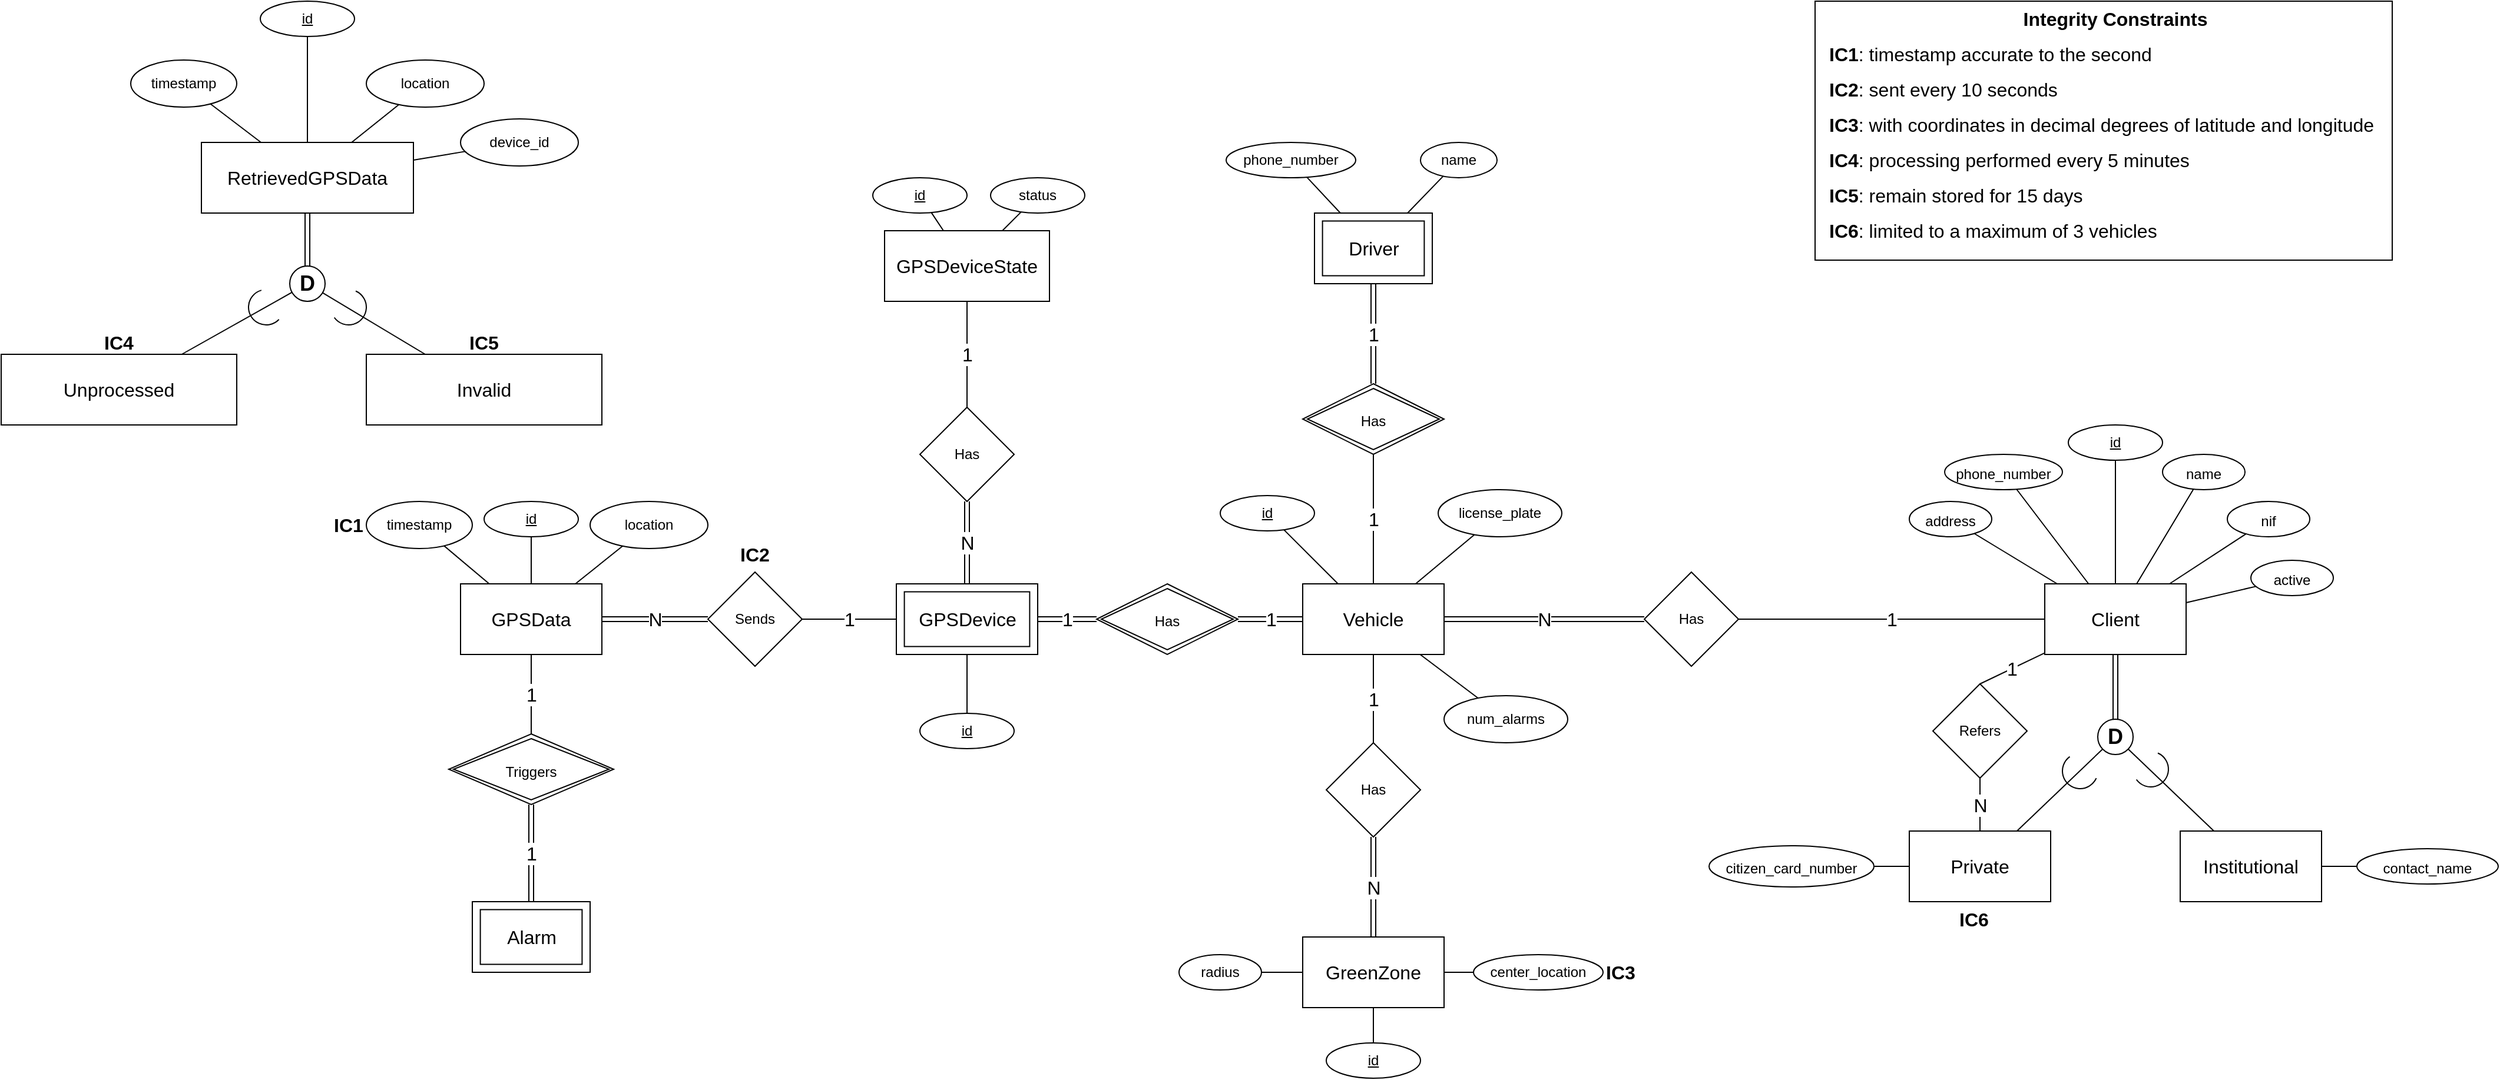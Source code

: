 <mxfile version="16.5.1" type="device"><diagram id="R2lEEEUBdFMjLlhIrx00" name="Page-1"><mxGraphModel dx="2881" dy="2336" grid="1" gridSize="10" guides="1" tooltips="1" connect="1" arrows="1" fold="1" page="1" pageScale="1" pageWidth="850" pageHeight="1100" math="0" shadow="0" extFonts="Permanent Marker^https://fonts.googleapis.com/css?family=Permanent+Marker"><root><mxCell id="0"/><mxCell id="1" parent="0"/><mxCell id="ammuNSkiLGQzCwAMGMYX-20" value="" style="rounded=0;whiteSpace=wrap;html=1;fontSize=16;" vertex="1" parent="1"><mxGeometry x="870" y="-1040" width="490" height="220" as="geometry"/></mxCell><mxCell id="BMLWJn50_ecA1z8dzPmT-11" style="edgeStyle=none;shape=link;rounded=0;orthogonalLoop=1;jettySize=auto;html=1;fontSize=18;endArrow=none;endFill=0;" parent="1" source="vpf754uIMIgk-DJF2axN-2" target="BMLWJn50_ecA1z8dzPmT-5" edge="1"><mxGeometry relative="1" as="geometry"><mxPoint x="1125" y="-490" as="sourcePoint"/></mxGeometry></mxCell><mxCell id="BMLWJn50_ecA1z8dzPmT-159" style="edgeStyle=none;rounded=0;orthogonalLoop=1;jettySize=auto;html=1;labelBackgroundColor=default;fontFamily=Helvetica;fontSize=16;fontColor=default;startArrow=none;startFill=0;endArrow=none;endFill=0;strokeColor=default;" parent="1" source="vpf754uIMIgk-DJF2axN-2" target="BMLWJn50_ecA1z8dzPmT-158" edge="1"><mxGeometry relative="1" as="geometry"/></mxCell><mxCell id="vpf754uIMIgk-DJF2axN-2" value="&lt;span style=&quot;font-size: 16px&quot;&gt;Client&lt;/span&gt;" style="rounded=0;whiteSpace=wrap;html=1;" parent="1" vertex="1"><mxGeometry x="1065" y="-545" width="120" height="60" as="geometry"/></mxCell><mxCell id="BMLWJn50_ecA1z8dzPmT-1" value="&lt;font style=&quot;font-size: 16px&quot;&gt;Institutional&lt;/font&gt;" style="rounded=0;whiteSpace=wrap;html=1;" parent="1" vertex="1"><mxGeometry x="1180" y="-335" width="120" height="60" as="geometry"/></mxCell><mxCell id="BMLWJn50_ecA1z8dzPmT-2" value="&lt;font style=&quot;font-size: 16px&quot;&gt;Private&lt;/font&gt;" style="rounded=0;whiteSpace=wrap;html=1;" parent="1" vertex="1"><mxGeometry x="950" y="-335" width="120" height="60" as="geometry"/></mxCell><mxCell id="BMLWJn50_ecA1z8dzPmT-7" style="rounded=0;orthogonalLoop=1;jettySize=auto;html=1;endArrow=none;endFill=0;" parent="1" source="BMLWJn50_ecA1z8dzPmT-5" target="BMLWJn50_ecA1z8dzPmT-1" edge="1"><mxGeometry relative="1" as="geometry"/></mxCell><mxCell id="BMLWJn50_ecA1z8dzPmT-8" style="edgeStyle=none;rounded=0;orthogonalLoop=1;jettySize=auto;html=1;fontSize=18;endArrow=none;endFill=0;" parent="1" target="BMLWJn50_ecA1z8dzPmT-2" edge="1"><mxGeometry relative="1" as="geometry"><mxPoint x="1125" y="-415" as="sourcePoint"/></mxGeometry></mxCell><mxCell id="BMLWJn50_ecA1z8dzPmT-5" value="&lt;font style=&quot;font-size: 18px&quot;&gt;&lt;b&gt;D&lt;/b&gt;&lt;/font&gt;" style="ellipse;whiteSpace=wrap;html=1;" parent="1" vertex="1"><mxGeometry x="1110" y="-430" width="30" height="30" as="geometry"/></mxCell><mxCell id="BMLWJn50_ecA1z8dzPmT-18" style="edgeStyle=none;rounded=0;orthogonalLoop=1;jettySize=auto;html=1;fontSize=18;endArrow=none;endFill=0;" parent="1" source="BMLWJn50_ecA1z8dzPmT-12" target="vpf754uIMIgk-DJF2axN-2" edge="1"><mxGeometry relative="1" as="geometry"/></mxCell><mxCell id="BMLWJn50_ecA1z8dzPmT-12" value="&lt;font style=&quot;font-size: 12px&quot;&gt;nif&lt;/font&gt;" style="ellipse;whiteSpace=wrap;html=1;fontSize=18;" parent="1" vertex="1"><mxGeometry x="1220" y="-615" width="70" height="30" as="geometry"/></mxCell><mxCell id="BMLWJn50_ecA1z8dzPmT-20" style="edgeStyle=none;rounded=0;orthogonalLoop=1;jettySize=auto;html=1;fontSize=18;endArrow=none;endFill=0;" parent="1" source="BMLWJn50_ecA1z8dzPmT-13" target="vpf754uIMIgk-DJF2axN-2" edge="1"><mxGeometry relative="1" as="geometry"/></mxCell><mxCell id="BMLWJn50_ecA1z8dzPmT-13" value="&lt;font style=&quot;font-size: 12px&quot;&gt;name&lt;/font&gt;" style="ellipse;whiteSpace=wrap;html=1;fontSize=18;" parent="1" vertex="1"><mxGeometry x="1165" y="-655" width="70" height="30" as="geometry"/></mxCell><mxCell id="BMLWJn50_ecA1z8dzPmT-19" style="edgeStyle=none;rounded=0;orthogonalLoop=1;jettySize=auto;html=1;fontSize=18;endArrow=none;endFill=0;" parent="1" source="BMLWJn50_ecA1z8dzPmT-14" target="vpf754uIMIgk-DJF2axN-2" edge="1"><mxGeometry relative="1" as="geometry"/></mxCell><mxCell id="BMLWJn50_ecA1z8dzPmT-14" value="&lt;font style=&quot;font-size: 12px&quot;&gt;address&lt;/font&gt;" style="ellipse;whiteSpace=wrap;html=1;fontSize=18;" parent="1" vertex="1"><mxGeometry x="950" y="-615" width="70" height="30" as="geometry"/></mxCell><mxCell id="BMLWJn50_ecA1z8dzPmT-17" style="edgeStyle=none;rounded=0;orthogonalLoop=1;jettySize=auto;html=1;fontSize=18;endArrow=none;endFill=0;" parent="1" source="BMLWJn50_ecA1z8dzPmT-15" target="vpf754uIMIgk-DJF2axN-2" edge="1"><mxGeometry relative="1" as="geometry"/></mxCell><mxCell id="BMLWJn50_ecA1z8dzPmT-15" value="&lt;font style=&quot;font-size: 12px&quot;&gt;phone_number&lt;/font&gt;" style="ellipse;whiteSpace=wrap;html=1;fontSize=18;" parent="1" vertex="1"><mxGeometry x="980" y="-655" width="100" height="30" as="geometry"/></mxCell><mxCell id="BMLWJn50_ecA1z8dzPmT-23" style="edgeStyle=none;rounded=0;orthogonalLoop=1;jettySize=auto;html=1;fontSize=18;endArrow=none;endFill=0;" parent="1" source="BMLWJn50_ecA1z8dzPmT-22" target="BMLWJn50_ecA1z8dzPmT-1" edge="1"><mxGeometry relative="1" as="geometry"><mxPoint x="1270" y="-155" as="sourcePoint"/></mxGeometry></mxCell><mxCell id="BMLWJn50_ecA1z8dzPmT-22" value="&lt;font style=&quot;font-size: 12px&quot;&gt;contact_name&lt;/font&gt;" style="ellipse;whiteSpace=wrap;html=1;fontSize=18;" parent="1" vertex="1"><mxGeometry x="1330" y="-320" width="120" height="30" as="geometry"/></mxCell><mxCell id="BMLWJn50_ecA1z8dzPmT-25" style="edgeStyle=none;rounded=0;orthogonalLoop=1;jettySize=auto;html=1;fontSize=12;endArrow=none;endFill=0;" parent="1" source="BMLWJn50_ecA1z8dzPmT-24" target="BMLWJn50_ecA1z8dzPmT-2" edge="1"><mxGeometry relative="1" as="geometry"/></mxCell><mxCell id="BMLWJn50_ecA1z8dzPmT-24" value="&lt;font style=&quot;font-size: 12px&quot;&gt;citizen_card_number&lt;/font&gt;" style="ellipse;whiteSpace=wrap;html=1;fontSize=18;" parent="1" vertex="1"><mxGeometry x="780" y="-322.5" width="140" height="35" as="geometry"/></mxCell><mxCell id="BMLWJn50_ecA1z8dzPmT-54" value="1" style="edgeStyle=none;rounded=0;orthogonalLoop=1;jettySize=auto;html=1;fontSize=16;endArrow=none;endFill=0;shape=link;" parent="1" source="BMLWJn50_ecA1z8dzPmT-26" target="4" edge="1"><mxGeometry relative="1" as="geometry"><mxPoint x="360" y="-515" as="targetPoint"/></mxGeometry></mxCell><mxCell id="BMLWJn50_ecA1z8dzPmT-60" value="" style="edgeStyle=none;rounded=0;orthogonalLoop=1;jettySize=auto;html=1;fontSize=16;endArrow=none;endFill=0;" parent="1" source="BMLWJn50_ecA1z8dzPmT-26" target="BMLWJn50_ecA1z8dzPmT-59" edge="1"><mxGeometry relative="1" as="geometry"/></mxCell><mxCell id="BMLWJn50_ecA1z8dzPmT-69" value="1" style="edgeStyle=none;rounded=0;orthogonalLoop=1;jettySize=auto;html=1;fontSize=16;endArrow=none;endFill=0;" parent="1" source="BMLWJn50_ecA1z8dzPmT-26" target="BMLWJn50_ecA1z8dzPmT-192" edge="1"><mxGeometry relative="1" as="geometry"><mxPoint x="495" y="-615" as="targetPoint"/></mxGeometry></mxCell><mxCell id="BMLWJn50_ecA1z8dzPmT-111" value="1" style="edgeStyle=none;rounded=0;orthogonalLoop=1;jettySize=auto;html=1;labelBackgroundColor=default;fontFamily=Helvetica;fontSize=16;fontColor=default;startArrow=none;startFill=0;endArrow=none;endFill=0;strokeColor=default;" parent="1" source="BMLWJn50_ecA1z8dzPmT-26" target="BMLWJn50_ecA1z8dzPmT-110" edge="1"><mxGeometry relative="1" as="geometry"/></mxCell><mxCell id="BMLWJn50_ecA1z8dzPmT-26" value="&lt;font style=&quot;font-size: 16px&quot;&gt;Vehicle&lt;/font&gt;" style="rounded=0;whiteSpace=wrap;html=1;" parent="1" vertex="1"><mxGeometry x="435" y="-545" width="120" height="60" as="geometry"/></mxCell><mxCell id="BMLWJn50_ecA1z8dzPmT-47" value="1" style="edgeStyle=none;rounded=0;orthogonalLoop=1;jettySize=auto;html=1;fontSize=16;endArrow=none;endFill=0;" parent="1" source="vucZgftCCPHaB8sFAm8C-6" target="BMLWJn50_ecA1z8dzPmT-46" edge="1"><mxGeometry relative="1" as="geometry"><mxPoint x="90" y="-515" as="sourcePoint"/></mxGeometry></mxCell><mxCell id="BMLWJn50_ecA1z8dzPmT-82" value="N" style="edgeStyle=none;rounded=0;orthogonalLoop=1;jettySize=auto;html=1;fontSize=16;startArrow=none;startFill=0;endArrow=none;endFill=0;shape=link;" parent="1" source="vucZgftCCPHaB8sFAm8C-6" target="BMLWJn50_ecA1z8dzPmT-81" edge="1"><mxGeometry relative="1" as="geometry"><mxPoint x="150" y="-545" as="sourcePoint"/></mxGeometry></mxCell><mxCell id="BMLWJn50_ecA1z8dzPmT-57" value="N" style="edgeStyle=none;rounded=0;orthogonalLoop=1;jettySize=auto;html=1;fontSize=16;endArrow=none;endFill=0;shape=link;" parent="1" source="BMLWJn50_ecA1z8dzPmT-46" target="BMLWJn50_ecA1z8dzPmT-56" edge="1"><mxGeometry relative="1" as="geometry"/></mxCell><mxCell id="BMLWJn50_ecA1z8dzPmT-46" value="Sends" style="rhombus;whiteSpace=wrap;html=1;rounded=0;" parent="1" vertex="1"><mxGeometry x="-70" y="-555" width="80" height="80" as="geometry"/></mxCell><mxCell id="BMLWJn50_ecA1z8dzPmT-51" value="N" style="edgeStyle=none;rounded=0;orthogonalLoop=1;jettySize=auto;html=1;fontSize=16;endArrow=none;endFill=0;shape=link;" parent="1" source="BMLWJn50_ecA1z8dzPmT-49" target="BMLWJn50_ecA1z8dzPmT-26" edge="1"><mxGeometry relative="1" as="geometry"><mxPoint x="865" y="-505.0" as="targetPoint"/></mxGeometry></mxCell><mxCell id="BMLWJn50_ecA1z8dzPmT-49" value="Has" style="rhombus;whiteSpace=wrap;html=1;rounded=0;" parent="1" vertex="1"><mxGeometry x="725" y="-555" width="80" height="80" as="geometry"/></mxCell><mxCell id="BMLWJn50_ecA1z8dzPmT-55" value="1" style="edgeStyle=none;rounded=0;orthogonalLoop=1;jettySize=auto;html=1;fontSize=16;endArrow=none;endFill=0;shape=link;" parent="1" source="4" target="vucZgftCCPHaB8sFAm8C-6" edge="1"><mxGeometry relative="1" as="geometry"><mxPoint x="210" y="-515" as="targetPoint"/><mxPoint x="280" y="-515" as="sourcePoint"/></mxGeometry></mxCell><mxCell id="BMLWJn50_ecA1z8dzPmT-102" value="" style="edgeStyle=none;shape=connector;rounded=0;orthogonalLoop=1;jettySize=auto;html=1;labelBackgroundColor=default;fontFamily=Helvetica;fontSize=16;fontColor=default;startArrow=none;startFill=0;endArrow=none;endFill=0;strokeColor=default;" parent="1" source="BMLWJn50_ecA1z8dzPmT-56" target="BMLWJn50_ecA1z8dzPmT-101" edge="1"><mxGeometry relative="1" as="geometry"/></mxCell><mxCell id="BMLWJn50_ecA1z8dzPmT-106" value="" style="edgeStyle=none;rounded=0;orthogonalLoop=1;jettySize=auto;html=1;labelBackgroundColor=default;fontFamily=Helvetica;fontSize=16;fontColor=default;startArrow=none;startFill=0;endArrow=none;endFill=0;strokeColor=default;" parent="1" source="BMLWJn50_ecA1z8dzPmT-56" target="BMLWJn50_ecA1z8dzPmT-105" edge="1"><mxGeometry relative="1" as="geometry"/></mxCell><mxCell id="BMLWJn50_ecA1z8dzPmT-126" value="1" style="edgeStyle=none;rounded=0;orthogonalLoop=1;jettySize=auto;html=1;labelBackgroundColor=default;fontFamily=Helvetica;fontSize=16;fontColor=default;startArrow=none;startFill=0;endArrow=none;endFill=0;strokeColor=default;" parent="1" source="BMLWJn50_ecA1z8dzPmT-56" target="BMLWJn50_ecA1z8dzPmT-191" edge="1"><mxGeometry relative="1" as="geometry"><mxPoint x="-220" y="-360" as="targetPoint"/></mxGeometry></mxCell><mxCell id="BMLWJn50_ecA1z8dzPmT-56" value="&lt;font style=&quot;font-size: 16px&quot;&gt;GPSData&lt;/font&gt;" style="whiteSpace=wrap;html=1;rounded=0;" parent="1" vertex="1"><mxGeometry x="-280" y="-545" width="120" height="60" as="geometry"/></mxCell><mxCell id="BMLWJn50_ecA1z8dzPmT-59" value="license_plate" style="ellipse;whiteSpace=wrap;html=1;rounded=0;" parent="1" vertex="1"><mxGeometry x="550" y="-625" width="105" height="40" as="geometry"/></mxCell><mxCell id="BMLWJn50_ecA1z8dzPmT-71" value="1" style="edgeStyle=none;rounded=0;orthogonalLoop=1;jettySize=auto;html=1;fontSize=16;endArrow=none;endFill=0;shape=link;" parent="1" source="BMLWJn50_ecA1z8dzPmT-192" target="BMLWJn50_ecA1z8dzPmT-163" edge="1"><mxGeometry relative="1" as="geometry"><mxPoint x="495" y="-695" as="sourcePoint"/><mxPoint x="495" y="-785" as="targetPoint"/></mxGeometry></mxCell><mxCell id="BMLWJn50_ecA1z8dzPmT-74" value="" style="edgeStyle=none;rounded=0;orthogonalLoop=1;jettySize=auto;html=1;fontSize=16;endArrow=none;endFill=0;" parent="1" source="BMLWJn50_ecA1z8dzPmT-163" target="BMLWJn50_ecA1z8dzPmT-73" edge="1"><mxGeometry relative="1" as="geometry"><mxPoint x="555" y="-815" as="sourcePoint"/></mxGeometry></mxCell><mxCell id="BMLWJn50_ecA1z8dzPmT-77" value="" style="edgeStyle=none;rounded=0;orthogonalLoop=1;jettySize=auto;html=1;fontSize=16;endArrow=none;endFill=0;" parent="1" source="BMLWJn50_ecA1z8dzPmT-163" target="BMLWJn50_ecA1z8dzPmT-76" edge="1"><mxGeometry relative="1" as="geometry"><mxPoint x="555" y="-835.625" as="sourcePoint"/></mxGeometry></mxCell><mxCell id="BMLWJn50_ecA1z8dzPmT-73" value="name" style="ellipse;whiteSpace=wrap;html=1;rounded=0;" parent="1" vertex="1"><mxGeometry x="535" y="-920" width="65" height="30" as="geometry"/></mxCell><mxCell id="BMLWJn50_ecA1z8dzPmT-76" value="phone_number" style="ellipse;whiteSpace=wrap;html=1;rounded=0;" parent="1" vertex="1"><mxGeometry x="370" y="-920" width="110" height="30" as="geometry"/></mxCell><mxCell id="BMLWJn50_ecA1z8dzPmT-84" value="1" style="edgeStyle=none;shape=connector;rounded=0;orthogonalLoop=1;jettySize=auto;html=1;labelBackgroundColor=default;fontFamily=Helvetica;fontSize=16;fontColor=default;startArrow=none;startFill=0;endArrow=none;endFill=0;strokeColor=default;" parent="1" source="BMLWJn50_ecA1z8dzPmT-81" target="BMLWJn50_ecA1z8dzPmT-83" edge="1"><mxGeometry relative="1" as="geometry"/></mxCell><mxCell id="BMLWJn50_ecA1z8dzPmT-81" value="Has" style="rhombus;whiteSpace=wrap;html=1;rounded=0;" parent="1" vertex="1"><mxGeometry x="110" y="-695" width="80" height="80" as="geometry"/></mxCell><mxCell id="BMLWJn50_ecA1z8dzPmT-86" value="" style="edgeStyle=none;shape=connector;rounded=0;orthogonalLoop=1;jettySize=auto;html=1;labelBackgroundColor=default;fontFamily=Helvetica;fontSize=16;fontColor=default;startArrow=none;startFill=0;endArrow=none;endFill=0;strokeColor=default;" parent="1" source="BMLWJn50_ecA1z8dzPmT-83" target="BMLWJn50_ecA1z8dzPmT-85" edge="1"><mxGeometry relative="1" as="geometry"/></mxCell><mxCell id="BMLWJn50_ecA1z8dzPmT-89" value="" style="edgeStyle=none;shape=connector;rounded=0;orthogonalLoop=1;jettySize=auto;html=1;labelBackgroundColor=default;fontFamily=Helvetica;fontSize=16;fontColor=default;startArrow=none;startFill=0;endArrow=none;endFill=0;strokeColor=default;" parent="1" source="BMLWJn50_ecA1z8dzPmT-83" target="BMLWJn50_ecA1z8dzPmT-88" edge="1"><mxGeometry relative="1" as="geometry"/></mxCell><mxCell id="BMLWJn50_ecA1z8dzPmT-83" value="&lt;font style=&quot;font-size: 16px&quot;&gt;GPSDeviceState&lt;/font&gt;" style="whiteSpace=wrap;html=1;rounded=0;" parent="1" vertex="1"><mxGeometry x="80" y="-845" width="140" height="60" as="geometry"/></mxCell><mxCell id="BMLWJn50_ecA1z8dzPmT-85" value="status" style="ellipse;whiteSpace=wrap;html=1;rounded=0;" parent="1" vertex="1"><mxGeometry x="170" y="-890" width="80" height="30" as="geometry"/></mxCell><mxCell id="BMLWJn50_ecA1z8dzPmT-88" value="&lt;u&gt;id&lt;/u&gt;" style="ellipse;whiteSpace=wrap;html=1;rounded=0;" parent="1" vertex="1"><mxGeometry x="70" y="-890" width="80" height="30" as="geometry"/></mxCell><mxCell id="BMLWJn50_ecA1z8dzPmT-90" value="" style="edgeStyle=none;shape=connector;rounded=0;orthogonalLoop=1;jettySize=auto;html=1;labelBackgroundColor=default;fontFamily=Helvetica;fontSize=16;fontColor=default;startArrow=none;startFill=0;endArrow=none;endFill=0;strokeColor=default;" parent="1" source="vucZgftCCPHaB8sFAm8C-6" target="BMLWJn50_ecA1z8dzPmT-91" edge="1"><mxGeometry relative="1" as="geometry"><mxPoint x="150" y="-485" as="sourcePoint"/></mxGeometry></mxCell><mxCell id="BMLWJn50_ecA1z8dzPmT-91" value="&lt;u&gt;id&lt;/u&gt;" style="ellipse;whiteSpace=wrap;html=1;rounded=0;" parent="1" vertex="1"><mxGeometry x="110" y="-435" width="80" height="30" as="geometry"/></mxCell><mxCell id="BMLWJn50_ecA1z8dzPmT-92" value="" style="edgeStyle=none;shape=connector;rounded=0;orthogonalLoop=1;jettySize=auto;html=1;labelBackgroundColor=default;fontFamily=Helvetica;fontSize=16;fontColor=default;startArrow=none;startFill=0;endArrow=none;endFill=0;strokeColor=default;" parent="1" source="BMLWJn50_ecA1z8dzPmT-56" target="BMLWJn50_ecA1z8dzPmT-93" edge="1"><mxGeometry relative="1" as="geometry"><mxPoint x="-170" y="-580" as="sourcePoint"/></mxGeometry></mxCell><mxCell id="BMLWJn50_ecA1z8dzPmT-93" value="&lt;u&gt;id&lt;/u&gt;" style="ellipse;whiteSpace=wrap;html=1;rounded=0;" parent="1" vertex="1"><mxGeometry x="-260" y="-615" width="80" height="30" as="geometry"/></mxCell><mxCell id="BMLWJn50_ecA1z8dzPmT-96" value="" style="edgeStyle=none;shape=connector;rounded=0;orthogonalLoop=1;jettySize=auto;html=1;labelBackgroundColor=default;fontFamily=Helvetica;fontSize=16;fontColor=default;startArrow=none;startFill=0;endArrow=none;endFill=0;strokeColor=default;" parent="1" source="BMLWJn50_ecA1z8dzPmT-26" target="BMLWJn50_ecA1z8dzPmT-97" edge="1"><mxGeometry relative="1" as="geometry"><mxPoint x="560" y="-580" as="sourcePoint"/></mxGeometry></mxCell><mxCell id="BMLWJn50_ecA1z8dzPmT-97" value="&lt;u&gt;id&lt;/u&gt;" style="ellipse;whiteSpace=wrap;html=1;rounded=0;" parent="1" vertex="1"><mxGeometry x="365" y="-620" width="80" height="30" as="geometry"/></mxCell><mxCell id="BMLWJn50_ecA1z8dzPmT-98" value="" style="edgeStyle=none;shape=connector;rounded=0;orthogonalLoop=1;jettySize=auto;html=1;labelBackgroundColor=default;fontFamily=Helvetica;fontSize=16;fontColor=default;startArrow=none;startFill=0;endArrow=none;endFill=0;strokeColor=default;" parent="1" source="vpf754uIMIgk-DJF2axN-2" target="BMLWJn50_ecA1z8dzPmT-99" edge="1"><mxGeometry relative="1" as="geometry"><mxPoint x="1165" y="-559.297" as="sourcePoint"/><mxPoint x="1230.644" y="-438.127" as="targetPoint"/></mxGeometry></mxCell><mxCell id="BMLWJn50_ecA1z8dzPmT-99" value="&lt;u&gt;id&lt;/u&gt;" style="ellipse;whiteSpace=wrap;html=1;rounded=0;" parent="1" vertex="1"><mxGeometry x="1085" y="-680" width="80" height="30" as="geometry"/></mxCell><mxCell id="BMLWJn50_ecA1z8dzPmT-100" style="edgeStyle=none;shape=connector;rounded=0;orthogonalLoop=1;jettySize=auto;html=1;exitX=0.5;exitY=0;exitDx=0;exitDy=0;labelBackgroundColor=default;fontFamily=Helvetica;fontSize=16;fontColor=default;startArrow=none;startFill=0;endArrow=none;endFill=0;strokeColor=default;" parent="1" source="BMLWJn50_ecA1z8dzPmT-99" target="BMLWJn50_ecA1z8dzPmT-99" edge="1"><mxGeometry relative="1" as="geometry"/></mxCell><mxCell id="BMLWJn50_ecA1z8dzPmT-101" value="timestamp" style="ellipse;whiteSpace=wrap;html=1;rounded=0;" parent="1" vertex="1"><mxGeometry x="-360" y="-615" width="90" height="40" as="geometry"/></mxCell><mxCell id="BMLWJn50_ecA1z8dzPmT-105" value="location" style="ellipse;whiteSpace=wrap;html=1;rounded=0;" parent="1" vertex="1"><mxGeometry x="-170" y="-615" width="100" height="40" as="geometry"/></mxCell><mxCell id="BMLWJn50_ecA1z8dzPmT-113" value="N" style="edgeStyle=none;rounded=0;orthogonalLoop=1;jettySize=auto;html=1;labelBackgroundColor=default;fontFamily=Helvetica;fontSize=16;fontColor=default;startArrow=none;startFill=0;endArrow=none;endFill=0;strokeColor=default;shape=link;" parent="1" source="BMLWJn50_ecA1z8dzPmT-110" target="BMLWJn50_ecA1z8dzPmT-112" edge="1"><mxGeometry relative="1" as="geometry"/></mxCell><mxCell id="BMLWJn50_ecA1z8dzPmT-110" value="Has" style="rhombus;whiteSpace=wrap;html=1;rounded=0;" parent="1" vertex="1"><mxGeometry x="455" y="-410" width="80" height="80" as="geometry"/></mxCell><mxCell id="BMLWJn50_ecA1z8dzPmT-120" value="" style="edgeStyle=none;rounded=0;orthogonalLoop=1;jettySize=auto;html=1;labelBackgroundColor=default;fontFamily=Helvetica;fontSize=16;fontColor=default;startArrow=none;startFill=0;endArrow=none;endFill=0;strokeColor=default;" parent="1" source="BMLWJn50_ecA1z8dzPmT-112" target="BMLWJn50_ecA1z8dzPmT-119" edge="1"><mxGeometry relative="1" as="geometry"/></mxCell><mxCell id="BMLWJn50_ecA1z8dzPmT-112" value="&lt;font style=&quot;font-size: 16px&quot;&gt;GreenZone&lt;/font&gt;" style="whiteSpace=wrap;html=1;rounded=0;" parent="1" vertex="1"><mxGeometry x="435" y="-245" width="120" height="60" as="geometry"/></mxCell><mxCell id="BMLWJn50_ecA1z8dzPmT-114" value="" style="edgeStyle=none;shape=connector;rounded=0;orthogonalLoop=1;jettySize=auto;html=1;labelBackgroundColor=default;fontFamily=Helvetica;fontSize=16;fontColor=default;startArrow=none;startFill=0;endArrow=none;endFill=0;strokeColor=default;" parent="1" source="BMLWJn50_ecA1z8dzPmT-112" target="BMLWJn50_ecA1z8dzPmT-115" edge="1"><mxGeometry relative="1" as="geometry"><mxPoint x="481.471" y="-275" as="sourcePoint"/></mxGeometry></mxCell><mxCell id="BMLWJn50_ecA1z8dzPmT-115" value="&lt;u&gt;id&lt;/u&gt;" style="ellipse;whiteSpace=wrap;html=1;rounded=0;" parent="1" vertex="1"><mxGeometry x="455" y="-155" width="80" height="30" as="geometry"/></mxCell><mxCell id="BMLWJn50_ecA1z8dzPmT-118" style="edgeStyle=none;rounded=0;orthogonalLoop=1;jettySize=auto;html=1;labelBackgroundColor=default;fontFamily=Helvetica;fontSize=16;fontColor=default;startArrow=none;startFill=0;endArrow=none;endFill=0;strokeColor=default;" parent="1" source="BMLWJn50_ecA1z8dzPmT-116" target="BMLWJn50_ecA1z8dzPmT-112" edge="1"><mxGeometry relative="1" as="geometry"/></mxCell><mxCell id="BMLWJn50_ecA1z8dzPmT-116" value="center_location" style="ellipse;whiteSpace=wrap;html=1;rounded=0;" parent="1" vertex="1"><mxGeometry x="580" y="-230" width="110" height="30" as="geometry"/></mxCell><mxCell id="BMLWJn50_ecA1z8dzPmT-119" value="radius" style="ellipse;whiteSpace=wrap;html=1;rounded=0;" parent="1" vertex="1"><mxGeometry x="330" y="-230" width="70" height="30" as="geometry"/></mxCell><mxCell id="BMLWJn50_ecA1z8dzPmT-121" value="&lt;font style=&quot;font-size: 16px&quot;&gt;Unprocessed&lt;/font&gt;" style="whiteSpace=wrap;html=1;rounded=0;" parent="1" vertex="1"><mxGeometry x="-670" y="-740" width="200" height="60" as="geometry"/></mxCell><mxCell id="BMLWJn50_ecA1z8dzPmT-122" value="&lt;font style=&quot;font-size: 16px&quot;&gt;Invalid&lt;/font&gt;" style="whiteSpace=wrap;html=1;rounded=0;" parent="1" vertex="1"><mxGeometry x="-360" y="-740" width="200" height="60" as="geometry"/></mxCell><mxCell id="BMLWJn50_ecA1z8dzPmT-127" value="1" style="edgeStyle=none;rounded=0;orthogonalLoop=1;jettySize=auto;html=1;labelBackgroundColor=default;fontFamily=Helvetica;fontSize=16;fontColor=default;startArrow=none;startFill=0;endArrow=none;endFill=0;strokeColor=default;shape=link;" parent="1" source="BMLWJn50_ecA1z8dzPmT-191" target="BMLWJn50_ecA1z8dzPmT-188" edge="1"><mxGeometry relative="1" as="geometry"><mxPoint x="-220" y="-280" as="sourcePoint"/><mxPoint x="-220" y="-140" as="targetPoint"/><Array as="points"/></mxGeometry></mxCell><mxCell id="BMLWJn50_ecA1z8dzPmT-131" style="edgeStyle=none;rounded=0;orthogonalLoop=1;jettySize=auto;html=1;labelBackgroundColor=default;fontFamily=Helvetica;fontSize=16;fontColor=default;startArrow=none;startFill=0;endArrow=none;endFill=0;strokeColor=default;shape=link;" parent="1" source="BMLWJn50_ecA1z8dzPmT-128" target="BMLWJn50_ecA1z8dzPmT-130" edge="1"><mxGeometry relative="1" as="geometry"/></mxCell><mxCell id="BMLWJn50_ecA1z8dzPmT-128" value="&lt;font style=&quot;font-size: 16px&quot;&gt;RetrievedGPSData&lt;/font&gt;" style="whiteSpace=wrap;html=1;rounded=0;" parent="1" vertex="1"><mxGeometry x="-500" y="-920" width="180" height="60" as="geometry"/></mxCell><mxCell id="BMLWJn50_ecA1z8dzPmT-132" style="edgeStyle=none;rounded=0;orthogonalLoop=1;jettySize=auto;html=1;labelBackgroundColor=default;fontFamily=Helvetica;fontSize=16;fontColor=default;startArrow=none;startFill=0;endArrow=none;endFill=0;strokeColor=default;" parent="1" source="BMLWJn50_ecA1z8dzPmT-130" target="BMLWJn50_ecA1z8dzPmT-122" edge="1"><mxGeometry relative="1" as="geometry"/></mxCell><mxCell id="BMLWJn50_ecA1z8dzPmT-133" style="edgeStyle=none;rounded=0;orthogonalLoop=1;jettySize=auto;html=1;labelBackgroundColor=default;fontFamily=Helvetica;fontSize=16;fontColor=default;startArrow=none;startFill=0;endArrow=none;endFill=0;strokeColor=default;" parent="1" source="BMLWJn50_ecA1z8dzPmT-130" target="BMLWJn50_ecA1z8dzPmT-121" edge="1"><mxGeometry relative="1" as="geometry"/></mxCell><mxCell id="BMLWJn50_ecA1z8dzPmT-130" value="&lt;font style=&quot;font-size: 18px&quot;&gt;&lt;b&gt;D&lt;/b&gt;&lt;/font&gt;" style="ellipse;whiteSpace=wrap;html=1;" parent="1" vertex="1"><mxGeometry x="-425" y="-815" width="30" height="30" as="geometry"/></mxCell><mxCell id="BMLWJn50_ecA1z8dzPmT-139" style="edgeStyle=none;rounded=0;orthogonalLoop=1;jettySize=auto;html=1;labelBackgroundColor=default;fontFamily=Helvetica;fontSize=16;fontColor=default;startArrow=none;startFill=0;endArrow=none;endFill=0;strokeColor=default;" parent="1" source="BMLWJn50_ecA1z8dzPmT-136" target="BMLWJn50_ecA1z8dzPmT-128" edge="1"><mxGeometry relative="1" as="geometry"/></mxCell><mxCell id="BMLWJn50_ecA1z8dzPmT-136" value="&lt;u&gt;id&lt;/u&gt;" style="ellipse;whiteSpace=wrap;html=1;rounded=0;" parent="1" vertex="1"><mxGeometry x="-450" y="-1040" width="80" height="30" as="geometry"/></mxCell><mxCell id="BMLWJn50_ecA1z8dzPmT-140" style="edgeStyle=none;rounded=0;orthogonalLoop=1;jettySize=auto;html=1;labelBackgroundColor=default;fontFamily=Helvetica;fontSize=16;fontColor=default;startArrow=none;startFill=0;endArrow=none;endFill=0;strokeColor=default;" parent="1" source="BMLWJn50_ecA1z8dzPmT-137" target="BMLWJn50_ecA1z8dzPmT-128" edge="1"><mxGeometry relative="1" as="geometry"/></mxCell><mxCell id="BMLWJn50_ecA1z8dzPmT-137" value="timestamp" style="ellipse;whiteSpace=wrap;html=1;rounded=0;" parent="1" vertex="1"><mxGeometry x="-560" y="-990" width="90" height="40" as="geometry"/></mxCell><mxCell id="BMLWJn50_ecA1z8dzPmT-141" style="edgeStyle=none;rounded=0;orthogonalLoop=1;jettySize=auto;html=1;labelBackgroundColor=default;fontFamily=Helvetica;fontSize=16;fontColor=default;startArrow=none;startFill=0;endArrow=none;endFill=0;strokeColor=default;" parent="1" source="BMLWJn50_ecA1z8dzPmT-138" target="BMLWJn50_ecA1z8dzPmT-128" edge="1"><mxGeometry relative="1" as="geometry"/></mxCell><mxCell id="BMLWJn50_ecA1z8dzPmT-138" value="location" style="ellipse;whiteSpace=wrap;html=1;rounded=0;" parent="1" vertex="1"><mxGeometry x="-360" y="-990" width="100" height="40" as="geometry"/></mxCell><mxCell id="BMLWJn50_ecA1z8dzPmT-143" style="edgeStyle=none;rounded=0;orthogonalLoop=1;jettySize=auto;html=1;labelBackgroundColor=default;fontFamily=Helvetica;fontSize=16;fontColor=default;startArrow=none;startFill=0;endArrow=none;endFill=0;strokeColor=default;" parent="1" source="BMLWJn50_ecA1z8dzPmT-142" target="BMLWJn50_ecA1z8dzPmT-128" edge="1"><mxGeometry relative="1" as="geometry"/></mxCell><mxCell id="BMLWJn50_ecA1z8dzPmT-142" value="device_id" style="ellipse;whiteSpace=wrap;html=1;rounded=0;" parent="1" vertex="1"><mxGeometry x="-280" y="-940" width="100" height="40" as="geometry"/></mxCell><mxCell id="BMLWJn50_ecA1z8dzPmT-158" value="&lt;font style=&quot;font-size: 12px&quot;&gt;active&lt;/font&gt;" style="ellipse;whiteSpace=wrap;html=1;fontSize=18;" parent="1" vertex="1"><mxGeometry x="1240" y="-565" width="70" height="30" as="geometry"/></mxCell><mxCell id="BMLWJn50_ecA1z8dzPmT-162" style="edgeStyle=none;rounded=0;orthogonalLoop=1;jettySize=auto;html=1;labelBackgroundColor=default;fontFamily=Helvetica;fontSize=16;fontColor=default;startArrow=none;startFill=0;endArrow=none;endFill=0;strokeColor=default;" parent="1" source="BMLWJn50_ecA1z8dzPmT-161" target="BMLWJn50_ecA1z8dzPmT-26" edge="1"><mxGeometry relative="1" as="geometry"><mxPoint x="913.214" y="-505.0" as="targetPoint"/></mxGeometry></mxCell><mxCell id="BMLWJn50_ecA1z8dzPmT-161" value="num_alarms" style="ellipse;whiteSpace=wrap;html=1;rounded=0;" parent="1" vertex="1"><mxGeometry x="555" y="-450" width="105" height="40" as="geometry"/></mxCell><mxCell id="BMLWJn50_ecA1z8dzPmT-163" value="Driver" style="verticalLabelPosition=middle;verticalAlign=middle;html=1;shape=mxgraph.basic.frame;dx=6.8;fontFamily=Helvetica;fontSize=16;fontColor=default;labelPosition=center;align=center;" parent="1" vertex="1"><mxGeometry x="445" y="-860" width="100" height="60" as="geometry"/></mxCell><mxCell id="BMLWJn50_ecA1z8dzPmT-171" value="1" style="edgeStyle=none;rounded=0;orthogonalLoop=1;jettySize=auto;html=1;labelBackgroundColor=default;fontFamily=Helvetica;fontSize=16;fontColor=default;startArrow=none;startFill=0;endArrow=none;endFill=0;strokeColor=default;entryX=0.5;entryY=0;entryDx=0;entryDy=0;" parent="1" source="vpf754uIMIgk-DJF2axN-2" target="BMLWJn50_ecA1z8dzPmT-173" edge="1"><mxGeometry relative="1" as="geometry"><mxPoint x="800" y="-230" as="sourcePoint"/></mxGeometry></mxCell><mxCell id="BMLWJn50_ecA1z8dzPmT-172" value="N" style="edgeStyle=none;rounded=0;orthogonalLoop=1;jettySize=auto;html=1;labelBackgroundColor=default;fontFamily=Helvetica;fontSize=16;fontColor=default;startArrow=none;startFill=0;endArrow=none;endFill=0;strokeColor=default;exitX=0.5;exitY=1;exitDx=0;exitDy=0;" parent="1" source="BMLWJn50_ecA1z8dzPmT-173" target="BMLWJn50_ecA1z8dzPmT-2" edge="1"><mxGeometry relative="1" as="geometry"><mxPoint x="995.5" y="-230" as="targetPoint"/></mxGeometry></mxCell><mxCell id="BMLWJn50_ecA1z8dzPmT-173" value="Refers" style="rhombus;whiteSpace=wrap;html=1;rounded=0;" parent="1" vertex="1"><mxGeometry x="970" y="-460" width="80" height="80" as="geometry"/></mxCell><mxCell id="BMLWJn50_ecA1z8dzPmT-177" value="" style="verticalLabelPosition=bottom;verticalAlign=top;html=1;shape=mxgraph.basic.arc;startAngle=0.399;endAngle=0.984;fontFamily=Helvetica;fontSize=16;fontColor=default;rotation=-30;" parent="1" vertex="1"><mxGeometry x="1080" y="-401" width="30" height="30" as="geometry"/></mxCell><mxCell id="BMLWJn50_ecA1z8dzPmT-178" value="" style="verticalLabelPosition=bottom;verticalAlign=top;html=1;shape=mxgraph.basic.arc;startAngle=0.399;endAngle=0.984;fontFamily=Helvetica;fontSize=16;fontColor=default;rotation=-120;" parent="1" vertex="1"><mxGeometry x="1140" y="-402.5" width="30" height="30" as="geometry"/></mxCell><mxCell id="BMLWJn50_ecA1z8dzPmT-179" value="" style="verticalLabelPosition=bottom;verticalAlign=top;html=1;shape=mxgraph.basic.arc;startAngle=0.399;endAngle=0.984;fontFamily=Helvetica;fontSize=16;fontColor=default;rotation=-10;" parent="1" vertex="1"><mxGeometry x="-460" y="-795" width="30" height="30" as="geometry"/></mxCell><mxCell id="BMLWJn50_ecA1z8dzPmT-180" value="" style="verticalLabelPosition=bottom;verticalAlign=top;html=1;shape=mxgraph.basic.arc;startAngle=0.399;endAngle=0.984;fontFamily=Helvetica;fontSize=16;fontColor=default;rotation=-120;" parent="1" vertex="1"><mxGeometry x="-390" y="-795" width="30" height="30" as="geometry"/></mxCell><mxCell id="BMLWJn50_ecA1z8dzPmT-188" value="Alarm" style="verticalLabelPosition=middle;verticalAlign=middle;html=1;shape=mxgraph.basic.frame;dx=6.8;fontFamily=Helvetica;fontSize=16;fontColor=default;labelPosition=center;align=center;" parent="1" vertex="1"><mxGeometry x="-270" y="-275" width="100" height="60" as="geometry"/></mxCell><mxCell id="BMLWJn50_ecA1z8dzPmT-191" value="&lt;font style=&quot;font-size: 12px&quot;&gt;Triggers&lt;/font&gt;" style="shape=rhombus;double=1;perimeter=rhombusPerimeter;whiteSpace=wrap;html=1;align=center;rounded=0;fontFamily=Helvetica;fontSize=16;fontColor=default;strokeColor=default;" parent="1" vertex="1"><mxGeometry x="-290" y="-417.5" width="140" height="60" as="geometry"/></mxCell><mxCell id="BMLWJn50_ecA1z8dzPmT-192" value="&lt;font style=&quot;font-size: 12px&quot;&gt;Has&lt;/font&gt;" style="shape=rhombus;double=1;perimeter=rhombusPerimeter;whiteSpace=wrap;html=1;align=center;rounded=0;fontFamily=Helvetica;fontSize=16;fontColor=default;strokeColor=default;" parent="1" vertex="1"><mxGeometry x="435" y="-715" width="120" height="60" as="geometry"/></mxCell><mxCell id="vucZgftCCPHaB8sFAm8C-6" value="GPSDevice" style="verticalLabelPosition=middle;verticalAlign=middle;html=1;shape=mxgraph.basic.frame;dx=6.8;fontFamily=Helvetica;fontSize=16;fontColor=default;labelPosition=center;align=center;" parent="1" vertex="1"><mxGeometry x="90" y="-545" width="120" height="60" as="geometry"/></mxCell><mxCell id="3" value="1" style="edgeStyle=none;rounded=0;orthogonalLoop=1;jettySize=auto;html=1;labelBackgroundColor=default;fontFamily=Helvetica;fontSize=16;fontColor=default;startArrow=none;startFill=0;endArrow=none;endFill=0;strokeColor=default;exitX=0;exitY=0.5;exitDx=0;exitDy=0;" parent="1" source="vpf754uIMIgk-DJF2axN-2" target="BMLWJn50_ecA1z8dzPmT-49" edge="1"><mxGeometry relative="1" as="geometry"><mxPoint x="505" y="-475.0" as="sourcePoint"/><mxPoint x="505" y="-345.0" as="targetPoint"/></mxGeometry></mxCell><mxCell id="4" value="&lt;font style=&quot;font-size: 12px&quot;&gt;Has&lt;/font&gt;" style="shape=rhombus;double=1;perimeter=rhombusPerimeter;whiteSpace=wrap;html=1;align=center;rounded=0;fontFamily=Helvetica;fontSize=16;fontColor=default;strokeColor=default;" parent="1" vertex="1"><mxGeometry x="260" y="-545" width="120" height="60" as="geometry"/></mxCell><mxCell id="ammuNSkiLGQzCwAMGMYX-4" value="&lt;span style=&quot;font-size: 16px&quot;&gt;&lt;b&gt;IC1&lt;/b&gt;:&amp;nbsp;&lt;/span&gt;&lt;span style=&quot;font-size: 16px&quot;&gt;timestamp accurate to the second&lt;/span&gt;" style="text;html=1;strokeColor=none;fillColor=none;align=left;verticalAlign=middle;whiteSpace=wrap;rounded=0;" vertex="1" parent="1"><mxGeometry x="880" y="-1010" width="450" height="30" as="geometry"/></mxCell><mxCell id="ammuNSkiLGQzCwAMGMYX-5" value="&lt;b&gt;IC1&lt;/b&gt;" style="text;html=1;strokeColor=none;fillColor=none;align=center;verticalAlign=middle;whiteSpace=wrap;rounded=0;fontSize=16;" vertex="1" parent="1"><mxGeometry x="-400" y="-610" width="50" height="30" as="geometry"/></mxCell><mxCell id="ammuNSkiLGQzCwAMGMYX-6" value="&lt;span style=&quot;font-size: 16px&quot;&gt;&lt;b&gt;IC2&lt;/b&gt;:&amp;nbsp;&lt;/span&gt;&lt;span style=&quot;font-size: 16px&quot;&gt;sent every 10 seconds&lt;/span&gt;" style="text;html=1;strokeColor=none;fillColor=none;align=left;verticalAlign=middle;whiteSpace=wrap;rounded=0;" vertex="1" parent="1"><mxGeometry x="880" y="-980" width="450" height="30" as="geometry"/></mxCell><mxCell id="ammuNSkiLGQzCwAMGMYX-7" value="&lt;b&gt;IC2&lt;/b&gt;" style="text;html=1;strokeColor=none;fillColor=none;align=center;verticalAlign=middle;whiteSpace=wrap;rounded=0;fontSize=16;" vertex="1" parent="1"><mxGeometry x="-55" y="-585" width="50" height="30" as="geometry"/></mxCell><mxCell id="ammuNSkiLGQzCwAMGMYX-9" value="&lt;span style=&quot;font-size: 16px&quot;&gt;&lt;b&gt;IC3&lt;/b&gt;:&amp;nbsp;&lt;/span&gt;&lt;span style=&quot;font-size: 16px&quot;&gt;with coordinates in decimal degrees of latitude and longitude&lt;/span&gt;" style="text;html=1;strokeColor=none;fillColor=none;align=left;verticalAlign=middle;whiteSpace=wrap;rounded=0;" vertex="1" parent="1"><mxGeometry x="880" y="-950" width="470" height="30" as="geometry"/></mxCell><mxCell id="ammuNSkiLGQzCwAMGMYX-10" value="&lt;b&gt;IC3&lt;/b&gt;" style="text;html=1;strokeColor=none;fillColor=none;align=center;verticalAlign=middle;whiteSpace=wrap;rounded=0;fontSize=16;" vertex="1" parent="1"><mxGeometry x="680" y="-230" width="50" height="30" as="geometry"/></mxCell><mxCell id="ammuNSkiLGQzCwAMGMYX-11" value="&lt;span style=&quot;font-size: 16px&quot;&gt;&lt;b&gt;IC4&lt;/b&gt;:&amp;nbsp;&lt;/span&gt;&lt;span style=&quot;font-size: 16px&quot;&gt;processing performed every 5 minutes&lt;/span&gt;" style="text;html=1;strokeColor=none;fillColor=none;align=left;verticalAlign=middle;whiteSpace=wrap;rounded=0;" vertex="1" parent="1"><mxGeometry x="880" y="-920" width="480" height="30" as="geometry"/></mxCell><mxCell id="ammuNSkiLGQzCwAMGMYX-12" value="&lt;b&gt;IC4&lt;/b&gt;" style="text;html=1;strokeColor=none;fillColor=none;align=center;verticalAlign=middle;whiteSpace=wrap;rounded=0;fontSize=16;" vertex="1" parent="1"><mxGeometry x="-595" y="-765" width="50" height="30" as="geometry"/></mxCell><mxCell id="ammuNSkiLGQzCwAMGMYX-13" value="&lt;span style=&quot;font-size: 16px&quot;&gt;&lt;b&gt;IC5&lt;/b&gt;:&amp;nbsp;&lt;/span&gt;&lt;span style=&quot;font-size: 16px&quot;&gt;remain stored for 15 days&lt;/span&gt;" style="text;html=1;strokeColor=none;fillColor=none;align=left;verticalAlign=middle;whiteSpace=wrap;rounded=0;" vertex="1" parent="1"><mxGeometry x="880" y="-890" width="480" height="30" as="geometry"/></mxCell><mxCell id="ammuNSkiLGQzCwAMGMYX-14" value="&lt;b&gt;IC5&lt;/b&gt;" style="text;html=1;strokeColor=none;fillColor=none;align=center;verticalAlign=middle;whiteSpace=wrap;rounded=0;fontSize=16;" vertex="1" parent="1"><mxGeometry x="-285" y="-765" width="50" height="30" as="geometry"/></mxCell><mxCell id="ammuNSkiLGQzCwAMGMYX-15" value="&lt;span style=&quot;font-size: 16px&quot;&gt;&lt;b&gt;IC6&lt;/b&gt;:&amp;nbsp;&lt;/span&gt;&lt;span style=&quot;font-size: 16px&quot;&gt;limited to a maximum of 3 vehicles&lt;/span&gt;" style="text;html=1;strokeColor=none;fillColor=none;align=left;verticalAlign=middle;whiteSpace=wrap;rounded=0;" vertex="1" parent="1"><mxGeometry x="880" y="-860" width="480" height="30" as="geometry"/></mxCell><mxCell id="ammuNSkiLGQzCwAMGMYX-16" value="&lt;b&gt;IC6&lt;/b&gt;" style="text;html=1;strokeColor=none;fillColor=none;align=center;verticalAlign=middle;whiteSpace=wrap;rounded=0;fontSize=16;" vertex="1" parent="1"><mxGeometry x="980" y="-275" width="50" height="30" as="geometry"/></mxCell><mxCell id="ammuNSkiLGQzCwAMGMYX-19" value="&lt;b&gt;Integrity Constraints&lt;/b&gt;" style="text;html=1;strokeColor=none;fillColor=none;align=center;verticalAlign=middle;whiteSpace=wrap;rounded=0;fontSize=16;" vertex="1" parent="1"><mxGeometry x="1015" y="-1040" width="220" height="30" as="geometry"/></mxCell></root></mxGraphModel></diagram></mxfile>